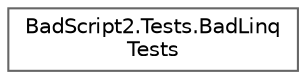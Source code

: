 digraph "Graphical Class Hierarchy"
{
 // LATEX_PDF_SIZE
  bgcolor="transparent";
  edge [fontname=Helvetica,fontsize=10,labelfontname=Helvetica,labelfontsize=10];
  node [fontname=Helvetica,fontsize=10,shape=box,height=0.2,width=0.4];
  rankdir="LR";
  Node0 [id="Node000000",label="BadScript2.Tests.BadLinq\lTests",height=0.2,width=0.4,color="grey40", fillcolor="white", style="filled",URL="$class_bad_script2_1_1_tests_1_1_bad_linq_tests.html",tooltip=" "];
}
